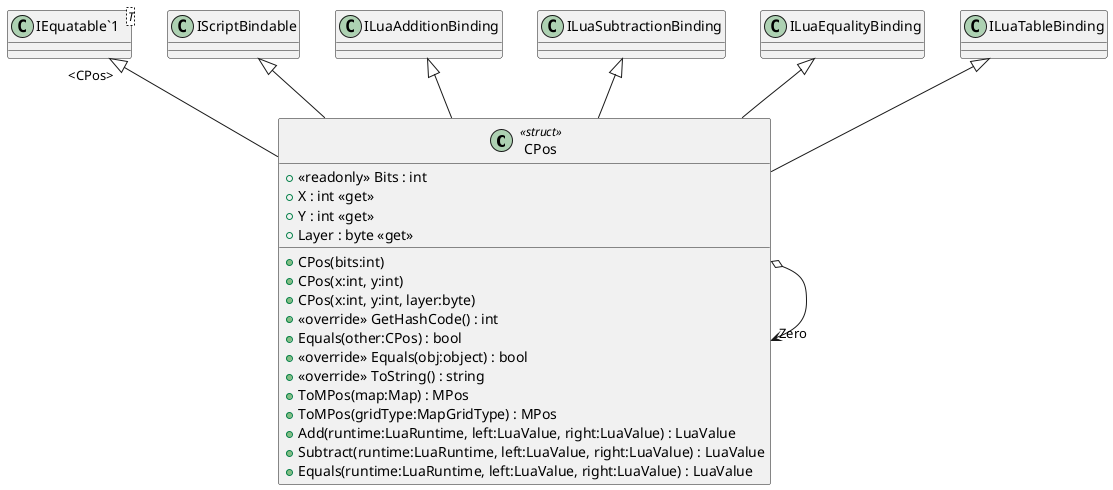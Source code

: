 @startuml
class CPos <<struct>> {
    + <<readonly>> Bits : int
    + X : int <<get>>
    + Y : int <<get>>
    + Layer : byte <<get>>
    + CPos(bits:int)
    + CPos(x:int, y:int)
    + CPos(x:int, y:int, layer:byte)
    + <<override>> GetHashCode() : int
    + Equals(other:CPos) : bool
    + <<override>> Equals(obj:object) : bool
    + <<override>> ToString() : string
    + ToMPos(map:Map) : MPos
    + ToMPos(gridType:MapGridType) : MPos
    + Add(runtime:LuaRuntime, left:LuaValue, right:LuaValue) : LuaValue
    + Subtract(runtime:LuaRuntime, left:LuaValue, right:LuaValue) : LuaValue
    + Equals(runtime:LuaRuntime, left:LuaValue, right:LuaValue) : LuaValue
}
class "IEquatable`1"<T> {
}
IScriptBindable <|-- CPos
ILuaAdditionBinding <|-- CPos
ILuaSubtractionBinding <|-- CPos
ILuaEqualityBinding <|-- CPos
ILuaTableBinding <|-- CPos
"IEquatable`1" "<CPos>" <|-- CPos
CPos o-> "Zero" CPos
@enduml
